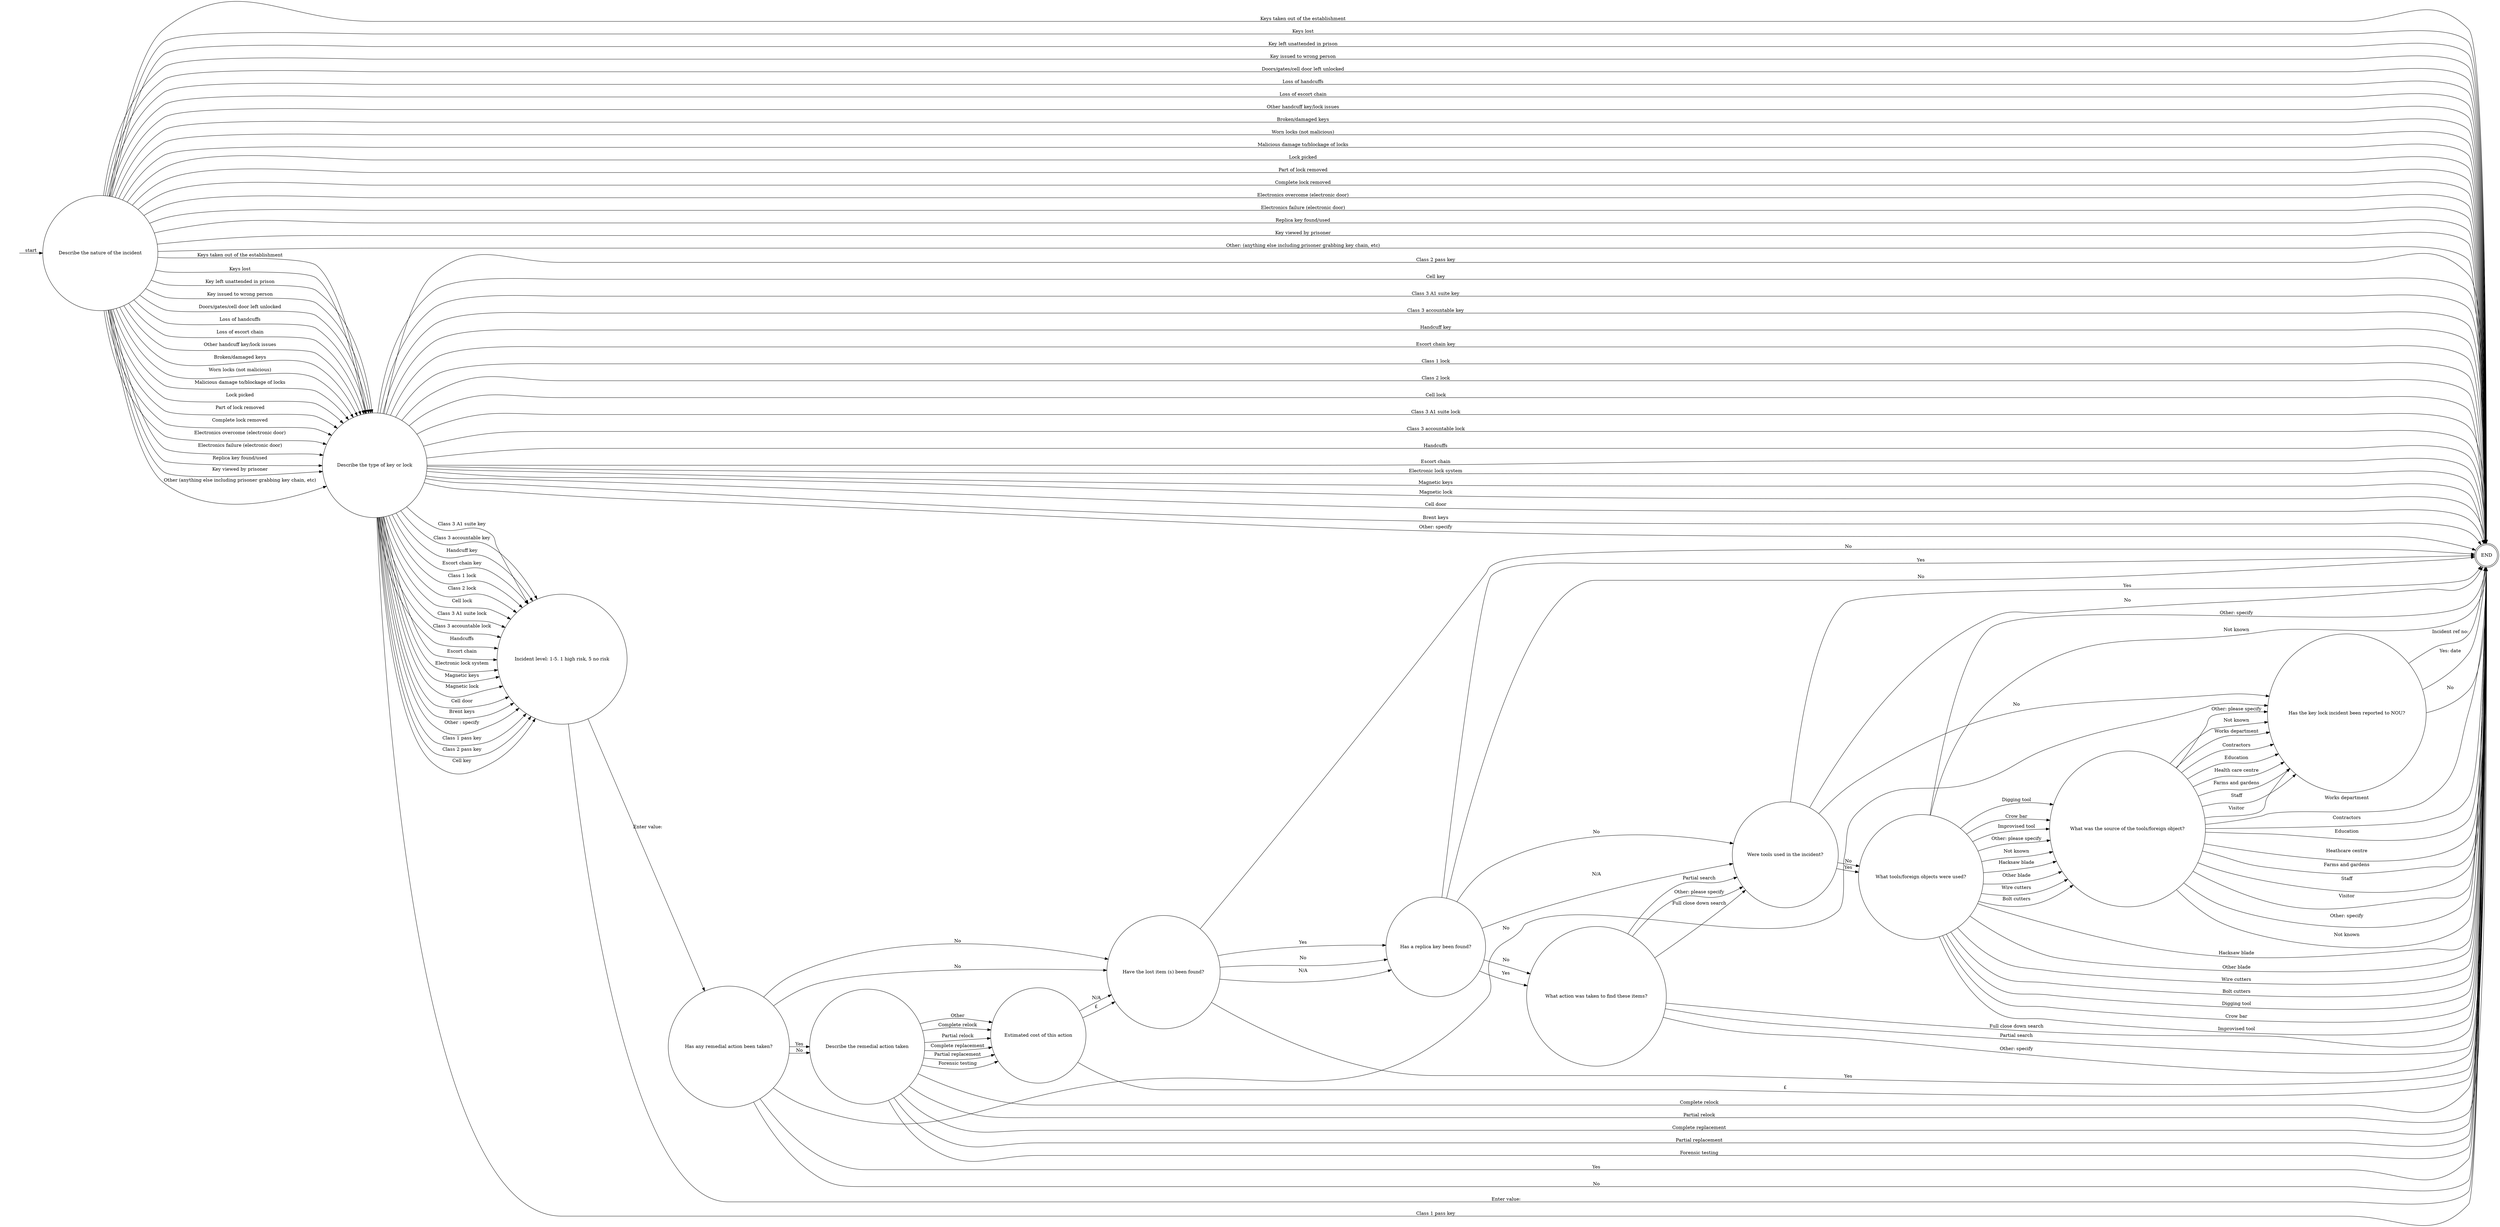 digraph KEY_LOCK_INCIDENT {  rankdir=LR;
  node [shape = circle];
  START_NODE [label="", shape=none];
  START_NODE -> 45196 [label = "start"];
  END_NODE [label="END", shape="doublecircle"];
  45196 [label = "Describe the nature of the incident"];
  45196 -> END_NODE [label = "Keys taken out of the establishment", style="filled", color="#DDD"];
  45196 -> END_NODE [label = "Keys lost", style="filled", color="#DDD"];
  45196 -> END_NODE [label = "Key left unattended in prison", style="filled", color="#DDD"];
  45196 -> END_NODE [label = "Key issued to wrong person", style="filled", color="#DDD"];
  45196 -> END_NODE [label = "Doors/gates/cell door left unlocked", style="filled", color="#DDD"];
  45196 -> END_NODE [label = "Loss of handcuffs", style="filled", color="#DDD"];
  45196 -> END_NODE [label = "Loss of escort chain", style="filled", color="#DDD"];
  45196 -> END_NODE [label = "Other handcuff key/lock issues", style="filled", color="#DDD"];
  45196 -> END_NODE [label = "Broken/damaged keys", style="filled", color="#DDD"];
  45196 -> END_NODE [label = "Worn locks (not malicious)", style="filled", color="#DDD"];
  45196 -> END_NODE [label = "Malicious damage to/blockage of locks", style="filled", color="#DDD"];
  45196 -> END_NODE [label = "Lock picked", style="filled", color="#DDD"];
  45196 -> END_NODE [label = "Part of lock removed", style="filled", color="#DDD"];
  45196 -> END_NODE [label = "Complete lock removed", style="filled", color="#DDD"];
  45196 -> END_NODE [label = "Electronics overcome (electronic door)", style="filled", color="#DDD"];
  45196 -> END_NODE [label = "Electronics failure (electronic door)", style="filled", color="#DDD"];
  45196 -> END_NODE [label = "Replica key found/used", style="filled", color="#DDD"];
  45196 -> END_NODE [label = "Key viewed by prisoner", style="filled", color="#DDD"];
  45196 -> END_NODE [label = "Other: (anything else including prisoner grabbing key chain, etc)", style="filled", color="#DDD"];
  45196 -> 45197 [label = "Keys taken out of the establishment"];
  45196 -> 45197 [label = "Keys lost"];
  45196 -> 45197 [label = "Key left unattended in prison"];
  45196 -> 45197 [label = "Key issued to wrong person"];
  45196 -> 45197 [label = "Doors/gates/cell door left unlocked"];
  45196 -> 45197 [label = "Loss of handcuffs"];
  45196 -> 45197 [label = "Loss of escort chain"];
  45196 -> 45197 [label = "Other handcuff key/lock issues"];
  45196 -> 45197 [label = "Broken/damaged keys"];
  45196 -> 45197 [label = "Worn locks (not malicious)"];
  45196 -> 45197 [label = "Malicious damage to/blockage of locks"];
  45196 -> 45197 [label = "Lock picked"];
  45196 -> 45197 [label = "Part of lock removed"];
  45196 -> 45197 [label = "Complete lock removed"];
  45196 -> 45197 [label = "Electronics overcome (electronic door)"];
  45196 -> 45197 [label = "Electronics failure (electronic door)"];
  45196 -> 45197 [label = "Replica key found/used"];
  45196 -> 45197 [label = "Key viewed by prisoner"];
  45196 -> 45197 [label = "Other (anything else including prisoner grabbing key chain, etc)"];
  45197 [label = "Describe the type of key or lock"];
  45197 -> END_NODE [label = "Class 1 pass key", style="filled", color="#DDD"];
  45197 -> END_NODE [label = "Class 2 pass key", style="filled", color="#DDD"];
  45197 -> END_NODE [label = "Cell key", style="filled", color="#DDD"];
  45197 -> END_NODE [label = "Class 3 A1 suite key", style="filled", color="#DDD"];
  45197 -> END_NODE [label = "Class 3 accountable key", style="filled", color="#DDD"];
  45197 -> END_NODE [label = "Handcuff key", style="filled", color="#DDD"];
  45197 -> END_NODE [label = "Escort chain key", style="filled", color="#DDD"];
  45197 -> END_NODE [label = "Class 1 lock", style="filled", color="#DDD"];
  45197 -> END_NODE [label = "Class 2 lock", style="filled", color="#DDD"];
  45197 -> END_NODE [label = "Cell lock", style="filled", color="#DDD"];
  45197 -> END_NODE [label = "Class 3 A1 suite lock", style="filled", color="#DDD"];
  45197 -> END_NODE [label = "Class 3 accountable lock", style="filled", color="#DDD"];
  45197 -> END_NODE [label = "Handcuffs", style="filled", color="#DDD"];
  45197 -> END_NODE [label = "Escort chain", style="filled", color="#DDD"];
  45197 -> END_NODE [label = "Electronic lock system", style="filled", color="#DDD"];
  45197 -> END_NODE [label = "Magnetic keys", style="filled", color="#DDD"];
  45197 -> END_NODE [label = "Magnetic lock", style="filled", color="#DDD"];
  45197 -> END_NODE [label = "Cell door", style="filled", color="#DDD"];
  45197 -> END_NODE [label = "Brent keys", style="filled", color="#DDD"];
  45197 -> END_NODE [label = "Other: specify", style="filled", color="#DDD"];
  45197 -> 45198 [label = "Class 1 pass key"];
  45197 -> 45198 [label = "Class 2 pass key"];
  45197 -> 45198 [label = "Cell key"];
  45197 -> 45198 [label = "Class 3 A1 suite key"];
  45197 -> 45198 [label = "Class 3 accountable key"];
  45197 -> 45198 [label = "Handcuff key"];
  45197 -> 45198 [label = "Escort chain key"];
  45197 -> 45198 [label = "Class 1 lock"];
  45197 -> 45198 [label = "Class 2 lock"];
  45197 -> 45198 [label = "Cell lock"];
  45197 -> 45198 [label = "Class 3 A1 suite lock"];
  45197 -> 45198 [label = "Class 3 accountable lock"];
  45197 -> 45198 [label = "Handcuffs"];
  45197 -> 45198 [label = "Escort chain"];
  45197 -> 45198 [label = "Electronic lock system"];
  45197 -> 45198 [label = "Magnetic keys"];
  45197 -> 45198 [label = "Magnetic lock"];
  45197 -> 45198 [label = "Cell door"];
  45197 -> 45198 [label = "Brent keys"];
  45197 -> 45198 [label = "Other : specify"];
  45198 [label = "Incident level: 1-5. 1 high risk, 5 no risk"];
  45198 -> END_NODE [label = "Enter value:", style="filled", color="#DDD"];
  45198 -> 45199 [label = "Enter value:"];
  45199 [label = "Has any remedial action been taken?"];
  45199 -> END_NODE [label = "Yes", style="filled", color="#DDD"];
  45199 -> END_NODE [label = "No", style="filled", color="#DDD"];
  45199 -> 45200 [label = "Yes"];
  45199 -> 45200 [label = "No", style="filled", color="#DDD"];
  45199 -> 45202 [label = "No", style="filled", color="#DDD"];
  45199 -> 45208 [label = "No", style="filled", color="#DDD"];
  45199 -> 45202 [label = "No"];
  45200 [label = "Describe the remedial action taken"];
  45200 -> END_NODE [label = "Complete relock", style="filled", color="#DDD"];
  45200 -> END_NODE [label = "Partial relock", style="filled", color="#DDD"];
  45200 -> END_NODE [label = "Complete replacement", style="filled", color="#DDD"];
  45200 -> END_NODE [label = "Partial replacement", style="filled", color="#DDD"];
  45200 -> END_NODE [label = "Forensic testing", style="filled", color="#DDD"];
  45200 -> 45201 [label = "Complete relock"];
  45200 -> 45201 [label = "Partial relock"];
  45200 -> 45201 [label = "Complete replacement"];
  45200 -> 45201 [label = "Partial replacement"];
  45200 -> 45201 [label = "Forensic testing"];
  45200 -> 45201 [label = "Other"];
  45201 [label = "Estimated cost of this action"];
  45201 -> END_NODE [label = "£", style="filled", color="#DDD"];
  45201 -> 45202 [label = "£"];
  45201 -> 45202 [label = "N/A"];
  45202 [label = "Have the lost item (s) been found?"];
  45202 -> END_NODE [label = "Yes", style="filled", color="#DDD"];
  45202 -> END_NODE [label = "No", style="filled", color="#DDD"];
  45202 -> 45203 [label = "Yes"];
  45202 -> 45203 [label = "No"];
  45202 -> 45203 [label = "N/A"];
  45203 [label = "Has a replica key been found?"];
  45203 -> END_NODE [label = "Yes", style="filled", color="#DDD"];
  45203 -> END_NODE [label = "No", style="filled", color="#DDD"];
  45203 -> 45204 [label = "Yes"];
  45203 -> 45204 [label = "No", style="filled", color="#DDD"];
  45203 -> 45205 [label = "No"];
  45203 -> 45205 [label = "N/A"];
  45204 [label = "What action was taken to find these items?"];
  45204 -> END_NODE [label = "Full close down search", style="filled", color="#DDD"];
  45204 -> END_NODE [label = "Partial search", style="filled", color="#DDD"];
  45204 -> END_NODE [label = "Other: specify", style="filled", color="#DDD"];
  45204 -> 45205 [label = "Full close down search"];
  45204 -> 45205 [label = "Partial search"];
  45204 -> 45205 [label = "Other: please specify"];
  45205 [label = "Were tools used in the incident?"];
  45205 -> END_NODE [label = "Yes", style="filled", color="#DDD"];
  45205 -> END_NODE [label = "No", style="filled", color="#DDD"];
  45205 -> 45206 [label = "Yes"];
  45205 -> 45206 [label = "No", style="filled", color="#DDD"];
  45205 -> 45208 [label = "No"];
  45206 [label = "What tools/foreign objects were used?"];
  45206 -> END_NODE [label = "Hacksaw blade", style="filled", color="#DDD"];
  45206 -> END_NODE [label = "Other blade", style="filled", color="#DDD"];
  45206 -> END_NODE [label = "Wire cutters", style="filled", color="#DDD"];
  45206 -> END_NODE [label = "Bolt cutters", style="filled", color="#DDD"];
  45206 -> END_NODE [label = "Digging tool", style="filled", color="#DDD"];
  45206 -> END_NODE [label = "Crow bar", style="filled", color="#DDD"];
  45206 -> END_NODE [label = "Improvised tool", style="filled", color="#DDD"];
  45206 -> END_NODE [label = "Other: specify", style="filled", color="#DDD"];
  45206 -> END_NODE [label = "Not known", style="filled", color="#DDD"];
  45206 -> 45207 [label = "Hacksaw blade"];
  45206 -> 45207 [label = "Other blade"];
  45206 -> 45207 [label = "Wire cutters"];
  45206 -> 45207 [label = "Bolt cutters"];
  45206 -> 45207 [label = "Digging tool"];
  45206 -> 45207 [label = "Crow bar"];
  45206 -> 45207 [label = "Improvised tool"];
  45206 -> 45207 [label = "Other: please specify"];
  45206 -> 45207 [label = "Not known"];
  45207 [label = "What was the source of the tools/foreign object?"];
  45207 -> END_NODE [label = "Works department", style="filled", color="#DDD"];
  45207 -> END_NODE [label = "Contractors", style="filled", color="#DDD"];
  45207 -> END_NODE [label = "Education", style="filled", color="#DDD"];
  45207 -> END_NODE [label = "Heathcare centre", style="filled", color="#DDD"];
  45207 -> END_NODE [label = "Farms and gardens", style="filled", color="#DDD"];
  45207 -> END_NODE [label = "Staff", style="filled", color="#DDD"];
  45207 -> END_NODE [label = "Visitor", style="filled", color="#DDD"];
  45207 -> END_NODE [label = "Other: specify", style="filled", color="#DDD"];
  45207 -> END_NODE [label = "Not known", style="filled", color="#DDD"];
  45207 -> 45208 [label = "Works department"];
  45207 -> 45208 [label = "Contractors"];
  45207 -> 45208 [label = "Education"];
  45207 -> 45208 [label = "Health care centre"];
  45207 -> 45208 [label = "Farms and gardens"];
  45207 -> 45208 [label = "Staff"];
  45207 -> 45208 [label = "Visitor"];
  45207 -> 45208 [label = "Other: please specify"];
  45207 -> 45208 [label = "Not known"];
  45208 [label = "Has the key lock incident been reported to NOU?"];
  45208 -> END_NODE [label = "Yes: date"];
  45208 -> END_NODE [label = "No"];
  45208 -> END_NODE [label = "Incident ref no:"];
}
